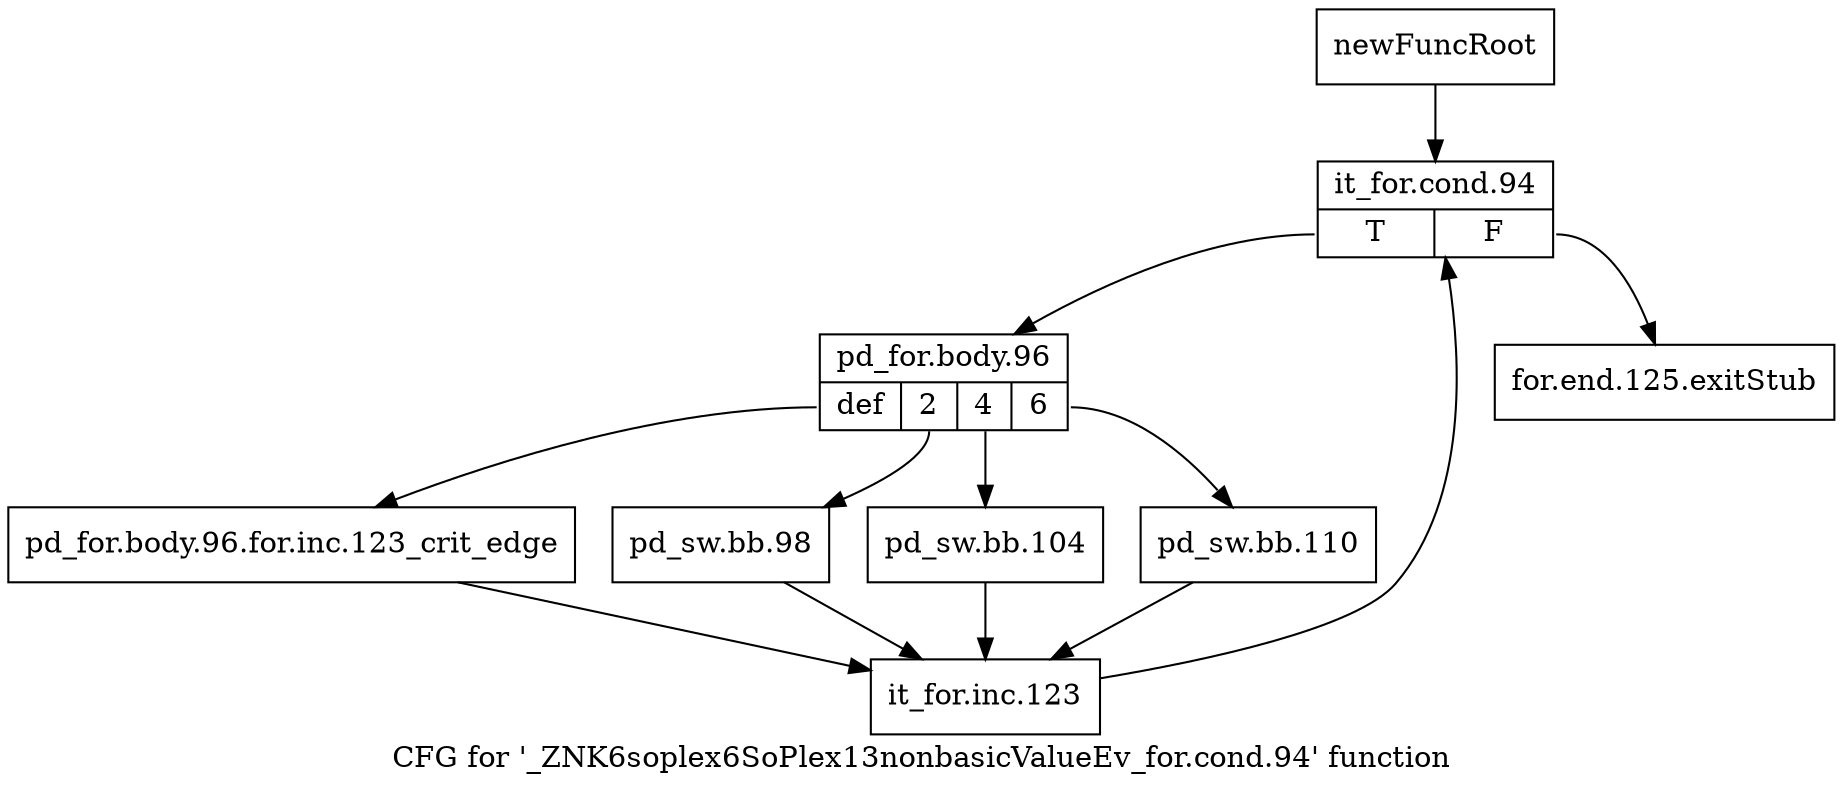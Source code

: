 digraph "CFG for '_ZNK6soplex6SoPlex13nonbasicValueEv_for.cond.94' function" {
	label="CFG for '_ZNK6soplex6SoPlex13nonbasicValueEv_for.cond.94' function";

	Node0x2d49460 [shape=record,label="{newFuncRoot}"];
	Node0x2d49460 -> Node0x2d49500;
	Node0x2d494b0 [shape=record,label="{for.end.125.exitStub}"];
	Node0x2d49500 [shape=record,label="{it_for.cond.94|{<s0>T|<s1>F}}"];
	Node0x2d49500:s0 -> Node0x2d49550;
	Node0x2d49500:s1 -> Node0x2d494b0;
	Node0x2d49550 [shape=record,label="{pd_for.body.96|{<s0>def|<s1>2|<s2>4|<s3>6}}"];
	Node0x2d49550:s0 -> Node0x2d49690;
	Node0x2d49550:s1 -> Node0x2d49640;
	Node0x2d49550:s2 -> Node0x2d495f0;
	Node0x2d49550:s3 -> Node0x2d495a0;
	Node0x2d495a0 [shape=record,label="{pd_sw.bb.110}"];
	Node0x2d495a0 -> Node0x2d496e0;
	Node0x2d495f0 [shape=record,label="{pd_sw.bb.104}"];
	Node0x2d495f0 -> Node0x2d496e0;
	Node0x2d49640 [shape=record,label="{pd_sw.bb.98}"];
	Node0x2d49640 -> Node0x2d496e0;
	Node0x2d49690 [shape=record,label="{pd_for.body.96.for.inc.123_crit_edge}"];
	Node0x2d49690 -> Node0x2d496e0;
	Node0x2d496e0 [shape=record,label="{it_for.inc.123}"];
	Node0x2d496e0 -> Node0x2d49500;
}
